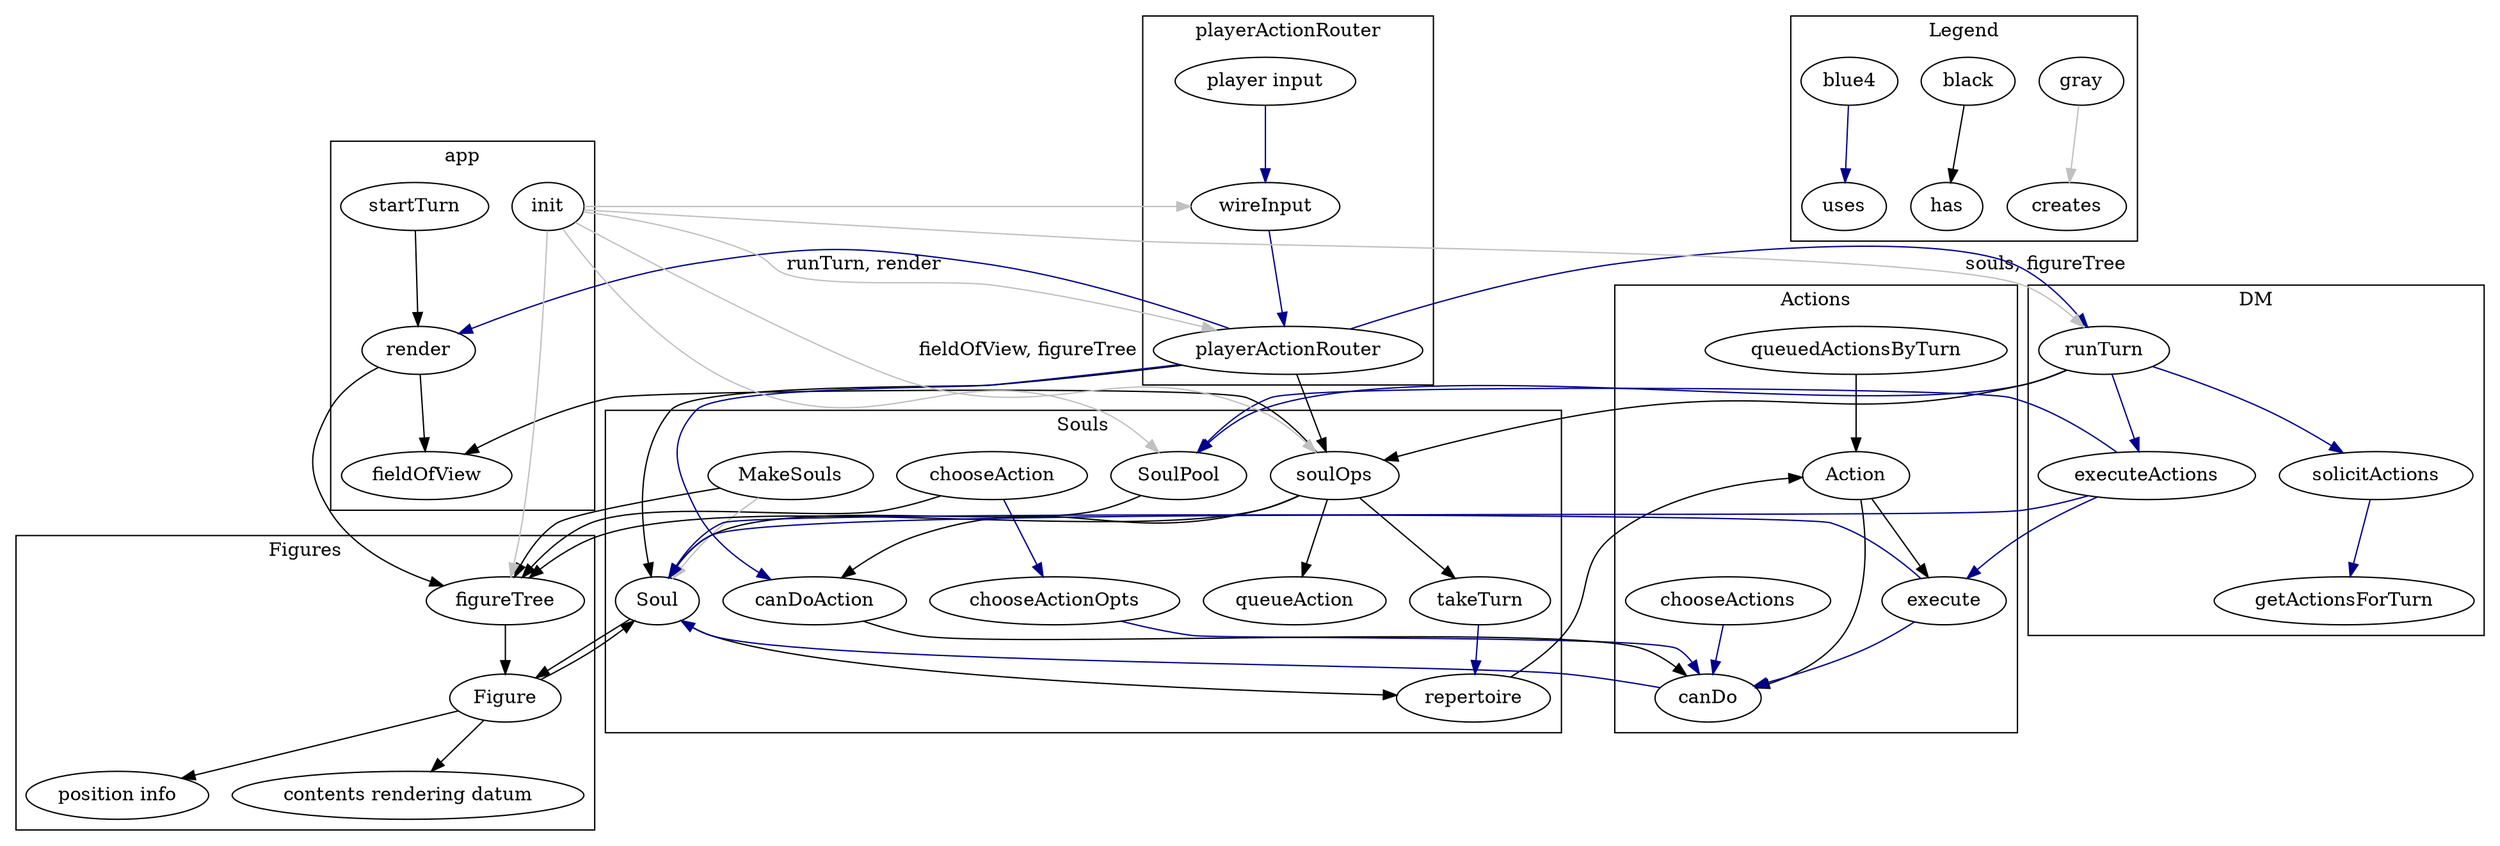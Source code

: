 digraph {
  subgraph cluster_souls {
    label="Souls";
    chooseAction -> chooseActionOpts [color=blue4];
    "MakeSouls" -> Soul [color=gray];
    SoulPool -> Soul;
    Soul -> repertoire;
    soulOps -> canDoAction;
    soulOps -> queueAction;
    soulOps -> takeTurn;
    takeTurn -> repertoire [color=blue4];
  };

  subgraph cluster_actions {
    label="Actions";
    repertoire -> Action;
    queuedActionsByTurn -> Action;
    Action -> execute;
    execute -> Soul [color=blue4];
    chooseActions -> canDo [color=blue4];
    execute -> canDo [color=blue4];
    Action -> canDo;
    canDo -> Soul [color=blue4];
    chooseActionOpts -> canDo [color=blue4];
    canDoAction -> canDo;
  }

  subgraph cluster_figures {
    label="Figures";
    figureTree -> Figure;
    "MakeSouls" -> figureTree;
    soulOps -> figureTree;
    Figure -> "position info"
    Figure -> "contents rendering datum";
    Figure -> Soul;
    Soul -> Figure;
    chooseAction -> figureTree;
  };

  subgraph cluster_dm {
    label="DM";
    runTurn -> solicitActions [color=blue4];
    runTurn -> SoulPool [color=blue4];
    runTurn -> soulOps;
    solicitActions -> getActionsForTurn [color=blue4];
    runTurn -> executeActions [color=blue4];
    executeActions -> Soul [color=blue4];
    executeActions -> SoulPool [color=blue4];
    executeActions -> execute [color=blue4];
  }

  subgraph cluster_playerActionRouter {
    label="playerActionRouter";
    "player input" -> wireInput [color=blue4];
    wireInput -> playerActionRouter [color=blue4];
    playerActionRouter -> canDoAction [color=blue4];
    playerActionRouter -> Soul;
    playerActionRouter -> runTurn [color=blue4];
    playerActionRouter -> soulOps;
  }

  subgraph cluster_app {
    label="app";
    init -> SoulPool [color=gray];
    init -> figureTree [color=gray];
    init -> wireInput [color=gray];
    init -> runTurn [color=gray, label="souls, figureTree"];
    init -> playerActionRouter [color=gray, label="runTurn, render"];
    init -> soulOps [color=gray, label="fieldOfView, figureTree"];
    render -> fieldOfView;
    render -> figureTree;
    playerActionRouter -> render [color=blue4];
    startTurn -> render;
    soulOps -> fieldOfView;
  }

   subgraph cluster_legend {
    label="Legend";
    gray -> creates [color=gray];
    black -> has;
    blue4 -> uses [color=blue4];
   }
}
